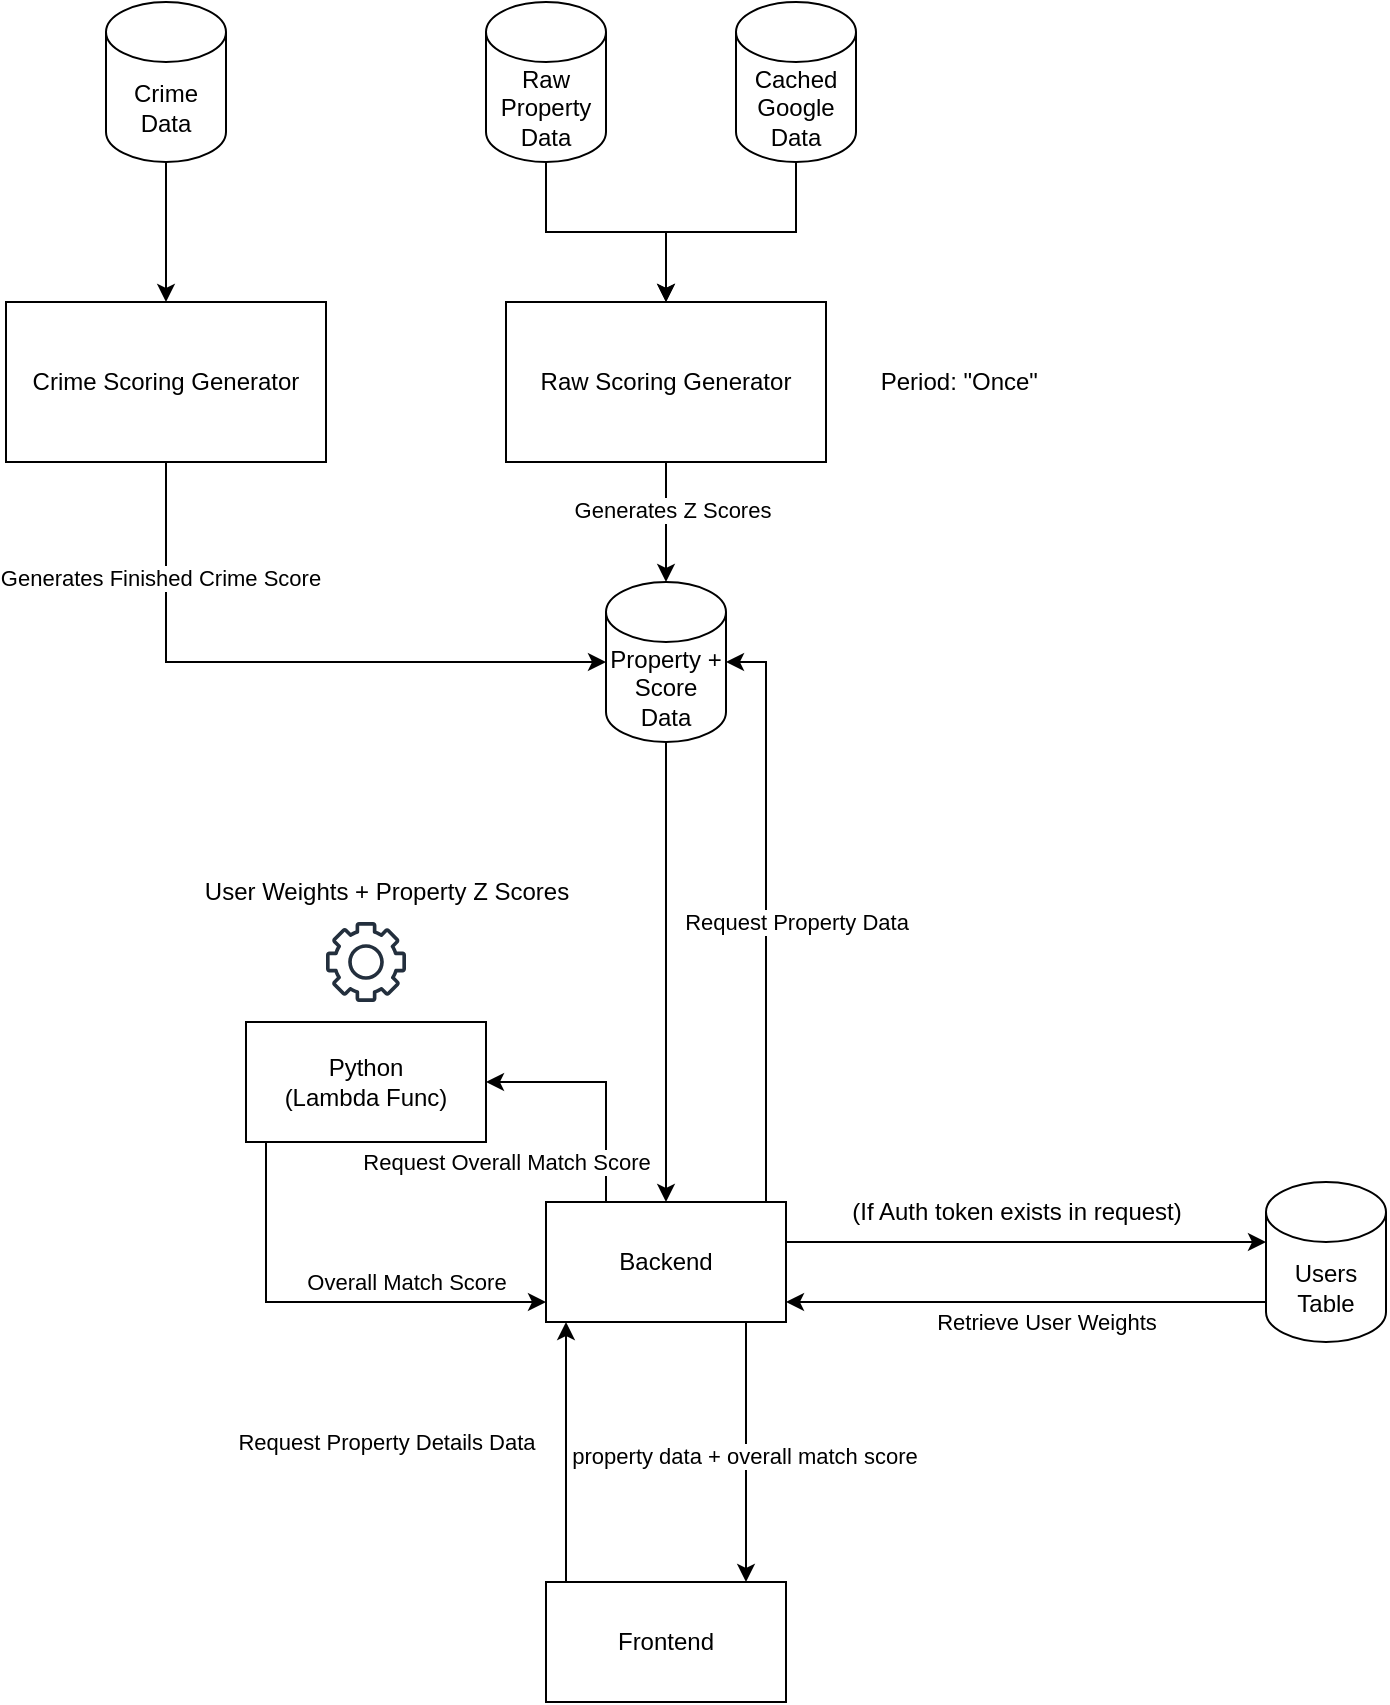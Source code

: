 <mxfile version="22.0.3" type="device">
  <diagram name="Page-1" id="Kjt-iG_JIWa3z1-oIHLA">
    <mxGraphModel dx="2503" dy="2069" grid="1" gridSize="10" guides="1" tooltips="1" connect="1" arrows="1" fold="1" page="1" pageScale="1" pageWidth="850" pageHeight="1100" math="0" shadow="0">
      <root>
        <mxCell id="0" />
        <mxCell id="1" parent="0" />
        <mxCell id="Slogdnl2pw9yYkc5tazO-6" style="edgeStyle=orthogonalEdgeStyle;rounded=0;orthogonalLoop=1;jettySize=auto;html=1;" parent="1" source="Slogdnl2pw9yYkc5tazO-1" target="Slogdnl2pw9yYkc5tazO-5" edge="1">
          <mxGeometry relative="1" as="geometry" />
        </mxCell>
        <mxCell id="Slogdnl2pw9yYkc5tazO-46" value="Generates Z Scores" style="edgeLabel;html=1;align=center;verticalAlign=middle;resizable=0;points=[];" parent="Slogdnl2pw9yYkc5tazO-6" vertex="1" connectable="0">
          <mxGeometry x="-0.222" y="3" relative="1" as="geometry">
            <mxPoint as="offset" />
          </mxGeometry>
        </mxCell>
        <mxCell id="Slogdnl2pw9yYkc5tazO-1" value="Raw Scoring Generator" style="rounded=0;whiteSpace=wrap;html=1;" parent="1" vertex="1">
          <mxGeometry x="160" y="40" width="160" height="80" as="geometry" />
        </mxCell>
        <mxCell id="Slogdnl2pw9yYkc5tazO-3" style="edgeStyle=orthogonalEdgeStyle;rounded=0;orthogonalLoop=1;jettySize=auto;html=1;" parent="1" source="Slogdnl2pw9yYkc5tazO-2" target="Slogdnl2pw9yYkc5tazO-1" edge="1">
          <mxGeometry relative="1" as="geometry" />
        </mxCell>
        <mxCell id="Slogdnl2pw9yYkc5tazO-2" value="Raw&lt;br&gt;Property&lt;br&gt;Data" style="shape=cylinder3;whiteSpace=wrap;html=1;boundedLbl=1;backgroundOutline=1;size=15;" parent="1" vertex="1">
          <mxGeometry x="150" y="-110" width="60" height="80" as="geometry" />
        </mxCell>
        <mxCell id="Slogdnl2pw9yYkc5tazO-4" value="Period: &quot;Once&quot;&amp;nbsp;&amp;nbsp;" style="text;html=1;strokeColor=none;fillColor=none;align=center;verticalAlign=middle;whiteSpace=wrap;rounded=0;" parent="1" vertex="1">
          <mxGeometry x="320" y="65" width="140" height="30" as="geometry" />
        </mxCell>
        <mxCell id="Slogdnl2pw9yYkc5tazO-48" style="edgeStyle=orthogonalEdgeStyle;rounded=0;orthogonalLoop=1;jettySize=auto;html=1;" parent="1" source="Slogdnl2pw9yYkc5tazO-5" target="Slogdnl2pw9yYkc5tazO-25" edge="1">
          <mxGeometry relative="1" as="geometry" />
        </mxCell>
        <mxCell id="Slogdnl2pw9yYkc5tazO-5" value="Property +&lt;br&gt;Score&lt;br&gt;Data" style="shape=cylinder3;whiteSpace=wrap;html=1;boundedLbl=1;backgroundOutline=1;size=15;" parent="1" vertex="1">
          <mxGeometry x="210" y="180" width="60" height="80" as="geometry" />
        </mxCell>
        <mxCell id="Slogdnl2pw9yYkc5tazO-8" style="edgeStyle=orthogonalEdgeStyle;rounded=0;orthogonalLoop=1;jettySize=auto;html=1;" parent="1" source="Slogdnl2pw9yYkc5tazO-7" target="Slogdnl2pw9yYkc5tazO-1" edge="1">
          <mxGeometry relative="1" as="geometry" />
        </mxCell>
        <mxCell id="Slogdnl2pw9yYkc5tazO-7" value="Cached Google Data" style="shape=cylinder3;whiteSpace=wrap;html=1;boundedLbl=1;backgroundOutline=1;size=15;" parent="1" vertex="1">
          <mxGeometry x="275" y="-110" width="60" height="80" as="geometry" />
        </mxCell>
        <mxCell id="Slogdnl2pw9yYkc5tazO-17" style="edgeStyle=orthogonalEdgeStyle;rounded=0;orthogonalLoop=1;jettySize=auto;html=1;" parent="1" source="Slogdnl2pw9yYkc5tazO-10" target="Slogdnl2pw9yYkc5tazO-5" edge="1">
          <mxGeometry relative="1" as="geometry">
            <mxPoint x="-10" y="1262.588" as="targetPoint" />
            <Array as="points">
              <mxPoint x="-10" y="220" />
            </Array>
          </mxGeometry>
        </mxCell>
        <mxCell id="Slogdnl2pw9yYkc5tazO-47" value="Generates Finished Crime Score" style="edgeLabel;html=1;align=center;verticalAlign=middle;resizable=0;points=[];" parent="Slogdnl2pw9yYkc5tazO-17" vertex="1" connectable="0">
          <mxGeometry x="-0.642" y="-3" relative="1" as="geometry">
            <mxPoint as="offset" />
          </mxGeometry>
        </mxCell>
        <mxCell id="Slogdnl2pw9yYkc5tazO-10" value="Crime Scoring Generator" style="rounded=0;whiteSpace=wrap;html=1;" parent="1" vertex="1">
          <mxGeometry x="-90" y="40" width="160" height="80" as="geometry" />
        </mxCell>
        <mxCell id="Slogdnl2pw9yYkc5tazO-16" style="edgeStyle=orthogonalEdgeStyle;rounded=0;orthogonalLoop=1;jettySize=auto;html=1;" parent="1" source="Slogdnl2pw9yYkc5tazO-15" target="Slogdnl2pw9yYkc5tazO-10" edge="1">
          <mxGeometry relative="1" as="geometry" />
        </mxCell>
        <mxCell id="Slogdnl2pw9yYkc5tazO-15" value="Crime&lt;br&gt;Data" style="shape=cylinder3;whiteSpace=wrap;html=1;boundedLbl=1;backgroundOutline=1;size=15;" parent="1" vertex="1">
          <mxGeometry x="-40" y="-110" width="60" height="80" as="geometry" />
        </mxCell>
        <mxCell id="Slogdnl2pw9yYkc5tazO-29" style="edgeStyle=orthogonalEdgeStyle;rounded=0;orthogonalLoop=1;jettySize=auto;html=1;" parent="1" source="Slogdnl2pw9yYkc5tazO-25" target="Slogdnl2pw9yYkc5tazO-5" edge="1">
          <mxGeometry relative="1" as="geometry">
            <Array as="points">
              <mxPoint x="290" y="220" />
            </Array>
          </mxGeometry>
        </mxCell>
        <mxCell id="Slogdnl2pw9yYkc5tazO-49" value="Request Property Data" style="edgeLabel;html=1;align=center;verticalAlign=middle;resizable=0;points=[];" parent="Slogdnl2pw9yYkc5tazO-29" vertex="1" connectable="0">
          <mxGeometry x="-0.012" y="-1" relative="1" as="geometry">
            <mxPoint x="14" y="3" as="offset" />
          </mxGeometry>
        </mxCell>
        <mxCell id="Slogdnl2pw9yYkc5tazO-32" style="edgeStyle=orthogonalEdgeStyle;rounded=0;orthogonalLoop=1;jettySize=auto;html=1;" parent="1" source="Slogdnl2pw9yYkc5tazO-25" target="Slogdnl2pw9yYkc5tazO-31" edge="1">
          <mxGeometry relative="1" as="geometry">
            <Array as="points">
              <mxPoint x="450" y="510" />
              <mxPoint x="450" y="510" />
            </Array>
          </mxGeometry>
        </mxCell>
        <mxCell id="Slogdnl2pw9yYkc5tazO-38" style="edgeStyle=orthogonalEdgeStyle;rounded=0;orthogonalLoop=1;jettySize=auto;html=1;" parent="1" source="Slogdnl2pw9yYkc5tazO-25" target="Slogdnl2pw9yYkc5tazO-36" edge="1">
          <mxGeometry relative="1" as="geometry">
            <Array as="points">
              <mxPoint x="210" y="430" />
            </Array>
          </mxGeometry>
        </mxCell>
        <mxCell id="Slogdnl2pw9yYkc5tazO-41" value="Request Overall Match Score" style="edgeLabel;html=1;align=center;verticalAlign=middle;resizable=0;points=[];" parent="Slogdnl2pw9yYkc5tazO-38" vertex="1" connectable="0">
          <mxGeometry x="0.364" y="2" relative="1" as="geometry">
            <mxPoint x="-28" y="38" as="offset" />
          </mxGeometry>
        </mxCell>
        <mxCell id="Slogdnl2pw9yYkc5tazO-44" style="edgeStyle=orthogonalEdgeStyle;rounded=0;orthogonalLoop=1;jettySize=auto;html=1;" parent="1" source="Slogdnl2pw9yYkc5tazO-25" target="Slogdnl2pw9yYkc5tazO-26" edge="1">
          <mxGeometry relative="1" as="geometry">
            <Array as="points">
              <mxPoint x="280" y="620" />
              <mxPoint x="280" y="620" />
            </Array>
          </mxGeometry>
        </mxCell>
        <mxCell id="Slogdnl2pw9yYkc5tazO-45" value="property data + overall match score" style="edgeLabel;html=1;align=center;verticalAlign=middle;resizable=0;points=[];" parent="Slogdnl2pw9yYkc5tazO-44" vertex="1" connectable="0">
          <mxGeometry x="0.021" y="-1" relative="1" as="geometry">
            <mxPoint as="offset" />
          </mxGeometry>
        </mxCell>
        <mxCell id="Slogdnl2pw9yYkc5tazO-25" value="Backend" style="rounded=0;whiteSpace=wrap;html=1;" parent="1" vertex="1">
          <mxGeometry x="180" y="490" width="120" height="60" as="geometry" />
        </mxCell>
        <mxCell id="Slogdnl2pw9yYkc5tazO-27" style="edgeStyle=orthogonalEdgeStyle;rounded=0;orthogonalLoop=1;jettySize=auto;html=1;" parent="1" source="Slogdnl2pw9yYkc5tazO-26" target="Slogdnl2pw9yYkc5tazO-25" edge="1">
          <mxGeometry relative="1" as="geometry">
            <Array as="points">
              <mxPoint x="190" y="610" />
              <mxPoint x="190" y="610" />
            </Array>
          </mxGeometry>
        </mxCell>
        <mxCell id="Slogdnl2pw9yYkc5tazO-28" value="Request Property Details Data" style="edgeLabel;html=1;align=center;verticalAlign=middle;resizable=0;points=[];" parent="Slogdnl2pw9yYkc5tazO-27" vertex="1" connectable="0">
          <mxGeometry x="-0.031" y="-2" relative="1" as="geometry">
            <mxPoint x="-92" y="-7" as="offset" />
          </mxGeometry>
        </mxCell>
        <mxCell id="Slogdnl2pw9yYkc5tazO-26" value="Frontend" style="rounded=0;whiteSpace=wrap;html=1;" parent="1" vertex="1">
          <mxGeometry x="180" y="680" width="120" height="60" as="geometry" />
        </mxCell>
        <mxCell id="Slogdnl2pw9yYkc5tazO-34" style="edgeStyle=orthogonalEdgeStyle;rounded=0;orthogonalLoop=1;jettySize=auto;html=1;" parent="1" source="Slogdnl2pw9yYkc5tazO-31" target="Slogdnl2pw9yYkc5tazO-25" edge="1">
          <mxGeometry relative="1" as="geometry">
            <Array as="points">
              <mxPoint x="470" y="540" />
              <mxPoint x="470" y="540" />
            </Array>
          </mxGeometry>
        </mxCell>
        <mxCell id="Slogdnl2pw9yYkc5tazO-35" value="Retrieve User Weights" style="edgeLabel;html=1;align=center;verticalAlign=middle;resizable=0;points=[];" parent="Slogdnl2pw9yYkc5tazO-34" vertex="1" connectable="0">
          <mxGeometry x="-0.16" y="1" relative="1" as="geometry">
            <mxPoint x="-9" y="9" as="offset" />
          </mxGeometry>
        </mxCell>
        <mxCell id="Slogdnl2pw9yYkc5tazO-31" value="Users&lt;br&gt;Table" style="shape=cylinder3;whiteSpace=wrap;html=1;boundedLbl=1;backgroundOutline=1;size=15;" parent="1" vertex="1">
          <mxGeometry x="540" y="480" width="60" height="80" as="geometry" />
        </mxCell>
        <mxCell id="Slogdnl2pw9yYkc5tazO-33" value="(If Auth token exists in request)" style="text;html=1;align=center;verticalAlign=middle;resizable=0;points=[];autosize=1;strokeColor=none;fillColor=none;" parent="1" vertex="1">
          <mxGeometry x="320" y="480" width="190" height="30" as="geometry" />
        </mxCell>
        <mxCell id="Slogdnl2pw9yYkc5tazO-40" style="edgeStyle=orthogonalEdgeStyle;rounded=0;orthogonalLoop=1;jettySize=auto;html=1;" parent="1" source="Slogdnl2pw9yYkc5tazO-36" target="Slogdnl2pw9yYkc5tazO-25" edge="1">
          <mxGeometry relative="1" as="geometry">
            <Array as="points">
              <mxPoint x="40" y="540" />
            </Array>
          </mxGeometry>
        </mxCell>
        <mxCell id="Slogdnl2pw9yYkc5tazO-43" value="Overall Match Score" style="edgeLabel;html=1;align=center;verticalAlign=middle;resizable=0;points=[];" parent="Slogdnl2pw9yYkc5tazO-40" vertex="1" connectable="0">
          <mxGeometry x="0.265" y="-3" relative="1" as="geometry">
            <mxPoint x="11" y="-13" as="offset" />
          </mxGeometry>
        </mxCell>
        <mxCell id="Slogdnl2pw9yYkc5tazO-36" value="Python&lt;br&gt;(Lambda Func)" style="rounded=0;whiteSpace=wrap;html=1;" parent="1" vertex="1">
          <mxGeometry x="30" y="400" width="120" height="60" as="geometry" />
        </mxCell>
        <mxCell id="Slogdnl2pw9yYkc5tazO-37" value="" style="sketch=0;outlineConnect=0;fontColor=#232F3E;gradientColor=none;fillColor=#232F3D;strokeColor=none;dashed=0;verticalLabelPosition=bottom;verticalAlign=top;align=center;html=1;fontSize=12;fontStyle=0;aspect=fixed;pointerEvents=1;shape=mxgraph.aws4.gear;" parent="1" vertex="1">
          <mxGeometry x="70" y="350" width="40" height="40" as="geometry" />
        </mxCell>
        <mxCell id="Slogdnl2pw9yYkc5tazO-42" value="User Weights + Property Z Scores" style="text;html=1;align=center;verticalAlign=middle;resizable=0;points=[];autosize=1;strokeColor=none;fillColor=none;" parent="1" vertex="1">
          <mxGeometry x="-5" y="320" width="210" height="30" as="geometry" />
        </mxCell>
      </root>
    </mxGraphModel>
  </diagram>
</mxfile>
